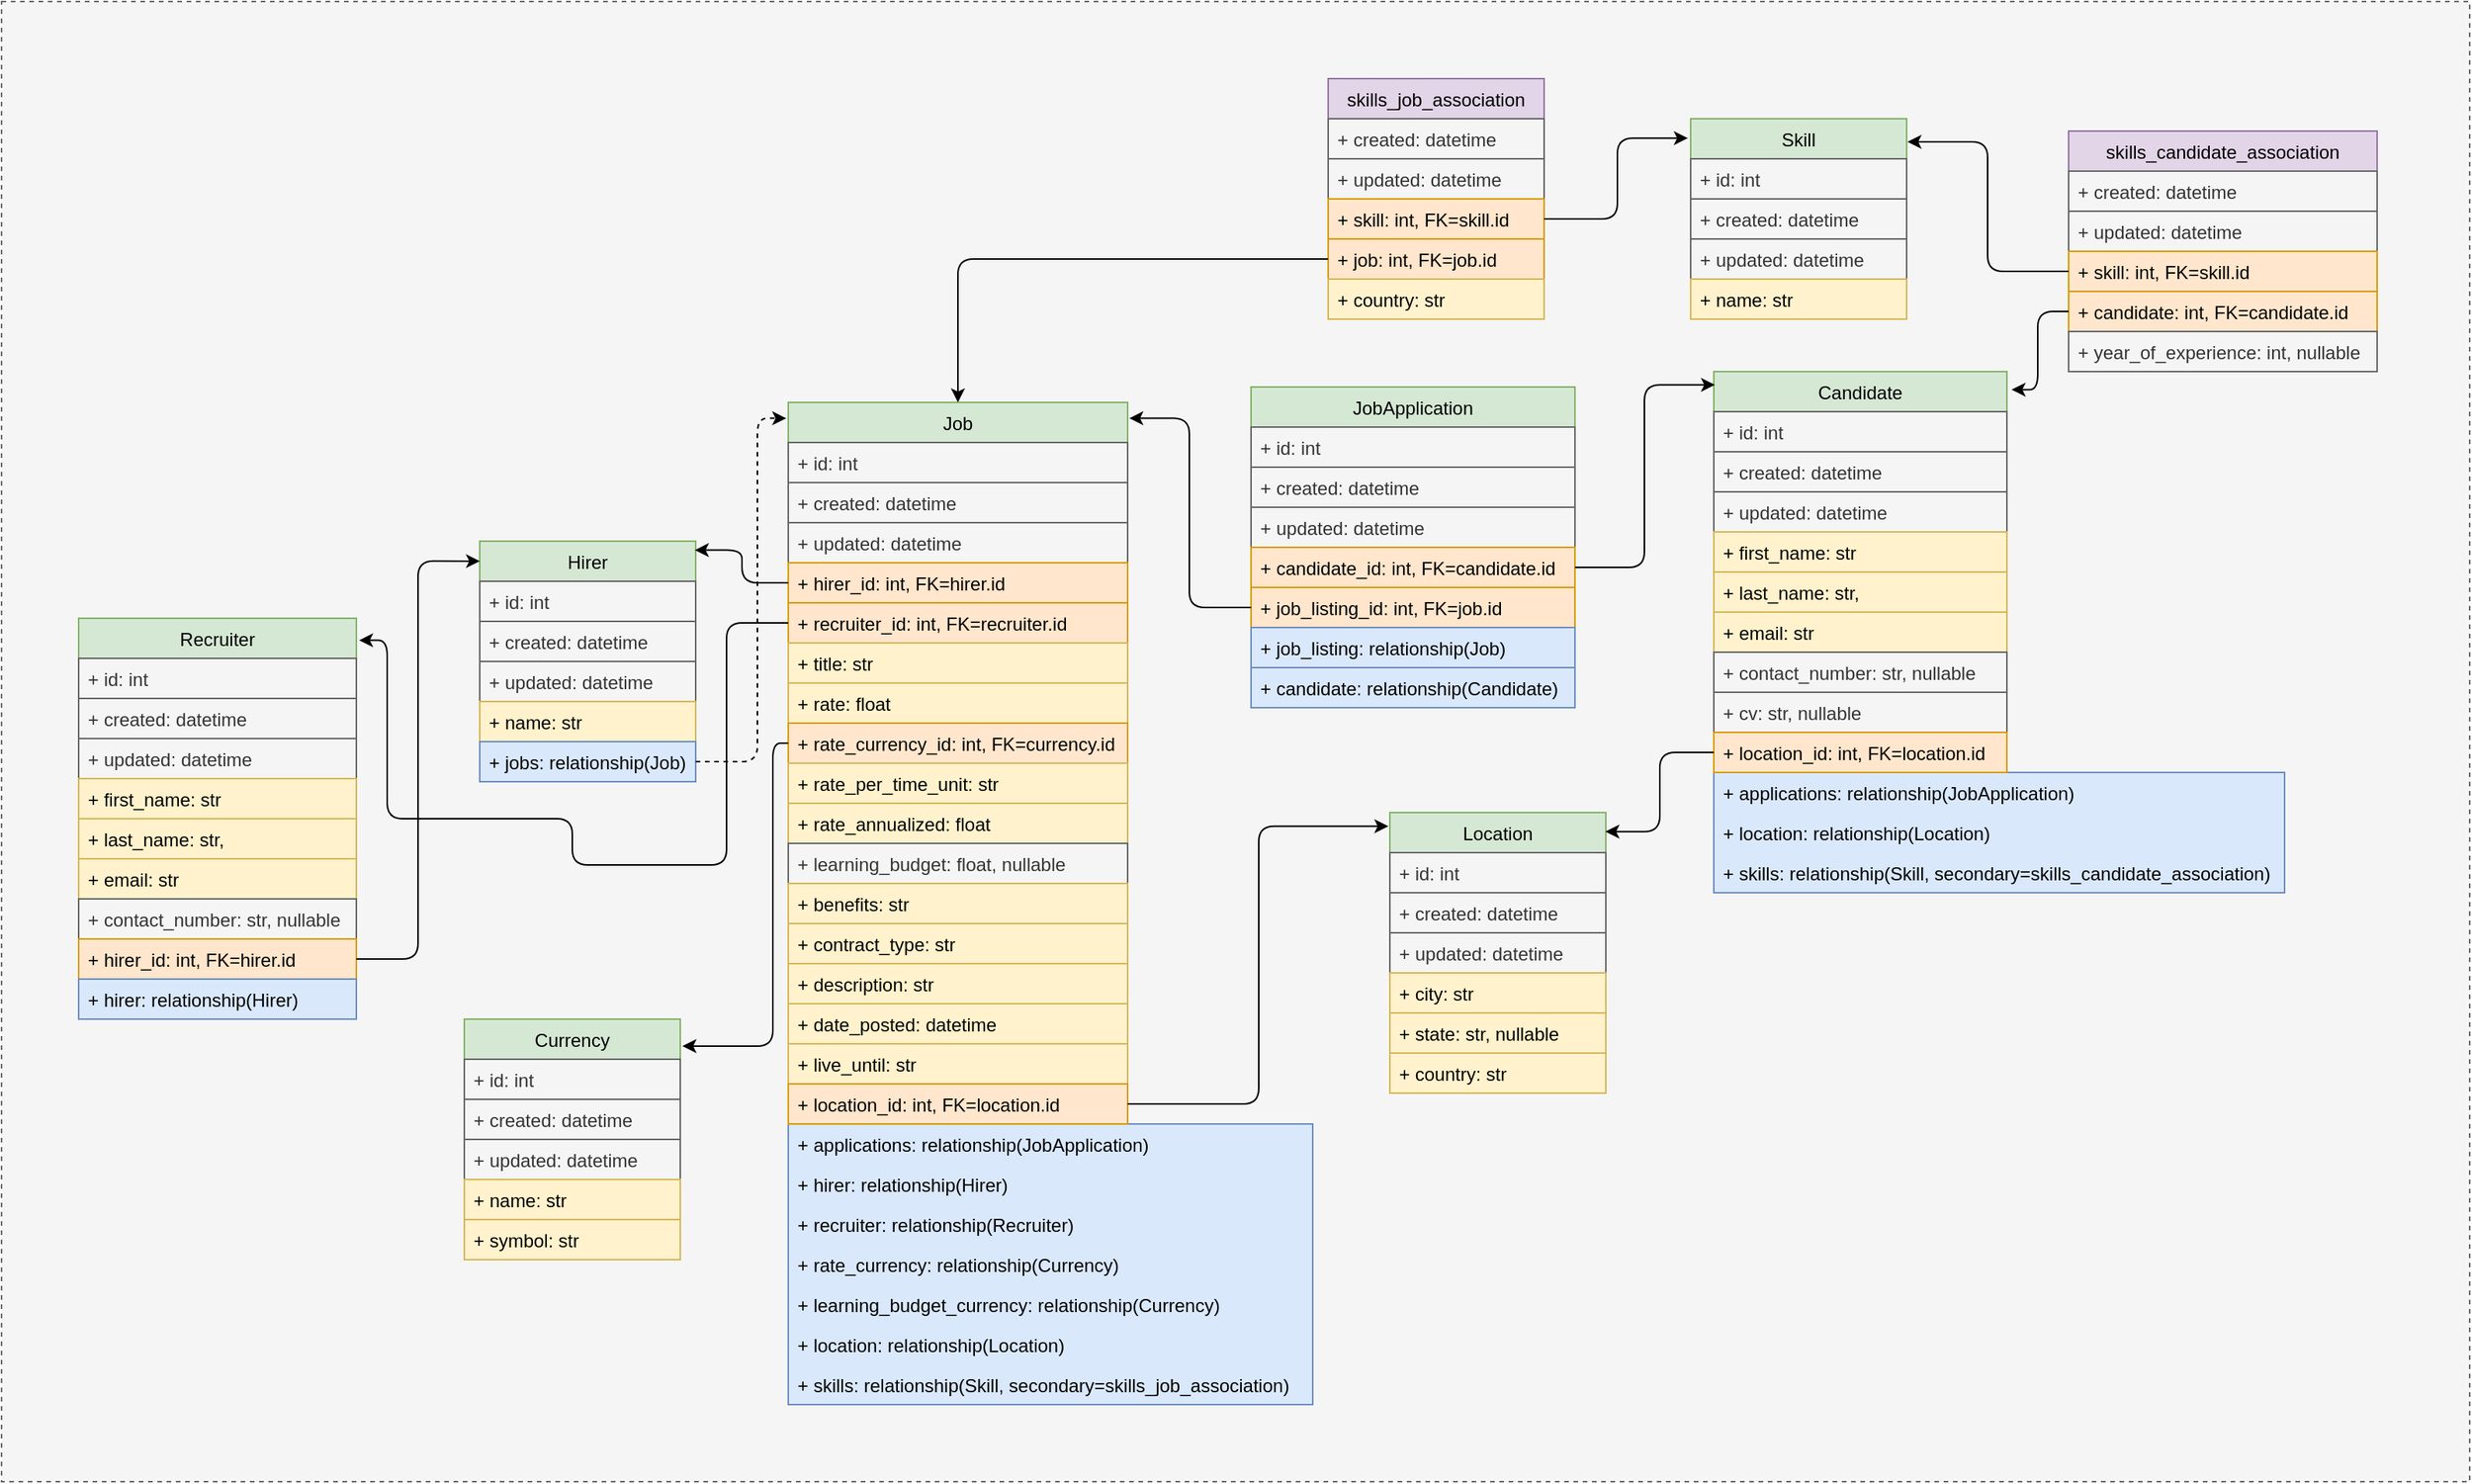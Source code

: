 <mxfile version="20.2.3" type="github">
  <diagram id="w65AgEcsbwL5PO4EomMU" name="Page-1">
    <mxGraphModel dx="1901" dy="1059" grid="1" gridSize="10" guides="1" tooltips="1" connect="1" arrows="1" fold="1" page="1" pageScale="1" pageWidth="850" pageHeight="1100" math="0" shadow="0">
      <root>
        <mxCell id="0" />
        <mxCell id="1" parent="0" />
        <mxCell id="RWHLB6M2Nt2bu9l5WMri-109" value="" style="rounded=0;whiteSpace=wrap;html=1;dashed=1;fillColor=#f5f5f5;fontColor=#333333;strokeColor=#666666;" vertex="1" parent="1">
          <mxGeometry x="50" y="50" width="1600" height="960" as="geometry" />
        </mxCell>
        <mxCell id="RWHLB6M2Nt2bu9l5WMri-68" value="" style="rounded=0;whiteSpace=wrap;html=1;fillColor=#dae8fc;strokeColor=#6c8ebf;" vertex="1" parent="1">
          <mxGeometry x="1160" y="550" width="370" height="78" as="geometry" />
        </mxCell>
        <mxCell id="RWHLB6M2Nt2bu9l5WMri-51" value="" style="rounded=0;whiteSpace=wrap;html=1;fillColor=#dae8fc;strokeColor=#6c8ebf;" vertex="1" parent="1">
          <mxGeometry x="560" y="778" width="340" height="182" as="geometry" />
        </mxCell>
        <mxCell id="jkaa5wtrJsPc-l5MgYiC-1" value="Location" style="swimlane;fontStyle=0;childLayout=stackLayout;horizontal=1;startSize=26;fillColor=#d5e8d4;horizontalStack=0;resizeParent=1;resizeParentMax=0;resizeLast=0;collapsible=1;marginBottom=0;strokeColor=#82b366;" parent="1" vertex="1">
          <mxGeometry x="950" y="576" width="140" height="182" as="geometry" />
        </mxCell>
        <mxCell id="jkaa5wtrJsPc-l5MgYiC-2" value="+ id: int" style="text;strokeColor=#666666;fillColor=#f5f5f5;align=left;verticalAlign=top;spacingLeft=4;spacingRight=4;overflow=hidden;rotatable=0;points=[[0,0.5],[1,0.5]];portConstraint=eastwest;fontColor=#333333;" parent="jkaa5wtrJsPc-l5MgYiC-1" vertex="1">
          <mxGeometry y="26" width="140" height="26" as="geometry" />
        </mxCell>
        <mxCell id="jkaa5wtrJsPc-l5MgYiC-3" value="+ created: datetime" style="text;strokeColor=#666666;fillColor=#f5f5f5;align=left;verticalAlign=top;spacingLeft=4;spacingRight=4;overflow=hidden;rotatable=0;points=[[0,0.5],[1,0.5]];portConstraint=eastwest;fontColor=#333333;" parent="jkaa5wtrJsPc-l5MgYiC-1" vertex="1">
          <mxGeometry y="52" width="140" height="26" as="geometry" />
        </mxCell>
        <mxCell id="jkaa5wtrJsPc-l5MgYiC-5" value="+ updated: datetime" style="text;strokeColor=#666666;fillColor=#f5f5f5;align=left;verticalAlign=top;spacingLeft=4;spacingRight=4;overflow=hidden;rotatable=0;points=[[0,0.5],[1,0.5]];portConstraint=eastwest;fontColor=#333333;" parent="jkaa5wtrJsPc-l5MgYiC-1" vertex="1">
          <mxGeometry y="78" width="140" height="26" as="geometry" />
        </mxCell>
        <mxCell id="jkaa5wtrJsPc-l5MgYiC-7" value="+ city: str" style="text;strokeColor=#d6b656;fillColor=#fff2cc;align=left;verticalAlign=top;spacingLeft=4;spacingRight=4;overflow=hidden;rotatable=0;points=[[0,0.5],[1,0.5]];portConstraint=eastwest;" parent="jkaa5wtrJsPc-l5MgYiC-1" vertex="1">
          <mxGeometry y="104" width="140" height="26" as="geometry" />
        </mxCell>
        <mxCell id="jkaa5wtrJsPc-l5MgYiC-6" value="+ state: str, nullable" style="text;strokeColor=#d6b656;fillColor=#fff2cc;align=left;verticalAlign=top;spacingLeft=4;spacingRight=4;overflow=hidden;rotatable=0;points=[[0,0.5],[1,0.5]];portConstraint=eastwest;" parent="jkaa5wtrJsPc-l5MgYiC-1" vertex="1">
          <mxGeometry y="130" width="140" height="26" as="geometry" />
        </mxCell>
        <mxCell id="jkaa5wtrJsPc-l5MgYiC-4" value="+ country: str" style="text;strokeColor=#d6b656;fillColor=#fff2cc;align=left;verticalAlign=top;spacingLeft=4;spacingRight=4;overflow=hidden;rotatable=0;points=[[0,0.5],[1,0.5]];portConstraint=eastwest;" parent="jkaa5wtrJsPc-l5MgYiC-1" vertex="1">
          <mxGeometry y="156" width="140" height="26" as="geometry" />
        </mxCell>
        <mxCell id="jkaa5wtrJsPc-l5MgYiC-8" value="Recruiter" style="swimlane;fontStyle=0;childLayout=stackLayout;horizontal=1;startSize=26;fillColor=#d5e8d4;horizontalStack=0;resizeParent=1;resizeParentMax=0;resizeLast=0;collapsible=1;marginBottom=0;strokeColor=#82b366;" parent="1" vertex="1">
          <mxGeometry x="100" y="450" width="180" height="260" as="geometry" />
        </mxCell>
        <mxCell id="jkaa5wtrJsPc-l5MgYiC-9" value="+ id: int" style="text;strokeColor=#666666;fillColor=#f5f5f5;align=left;verticalAlign=top;spacingLeft=4;spacingRight=4;overflow=hidden;rotatable=0;points=[[0,0.5],[1,0.5]];portConstraint=eastwest;fontColor=#333333;" parent="jkaa5wtrJsPc-l5MgYiC-8" vertex="1">
          <mxGeometry y="26" width="180" height="26" as="geometry" />
        </mxCell>
        <mxCell id="jkaa5wtrJsPc-l5MgYiC-10" value="+ created: datetime" style="text;strokeColor=#666666;fillColor=#f5f5f5;align=left;verticalAlign=top;spacingLeft=4;spacingRight=4;overflow=hidden;rotatable=0;points=[[0,0.5],[1,0.5]];portConstraint=eastwest;fontColor=#333333;" parent="jkaa5wtrJsPc-l5MgYiC-8" vertex="1">
          <mxGeometry y="52" width="180" height="26" as="geometry" />
        </mxCell>
        <mxCell id="jkaa5wtrJsPc-l5MgYiC-11" value="+ updated: datetime" style="text;strokeColor=#666666;fillColor=#f5f5f5;align=left;verticalAlign=top;spacingLeft=4;spacingRight=4;overflow=hidden;rotatable=0;points=[[0,0.5],[1,0.5]];portConstraint=eastwest;fontColor=#333333;" parent="jkaa5wtrJsPc-l5MgYiC-8" vertex="1">
          <mxGeometry y="78" width="180" height="26" as="geometry" />
        </mxCell>
        <mxCell id="jkaa5wtrJsPc-l5MgYiC-12" value="+ first_name: str" style="text;strokeColor=#d6b656;fillColor=#fff2cc;align=left;verticalAlign=top;spacingLeft=4;spacingRight=4;overflow=hidden;rotatable=0;points=[[0,0.5],[1,0.5]];portConstraint=eastwest;" parent="jkaa5wtrJsPc-l5MgYiC-8" vertex="1">
          <mxGeometry y="104" width="180" height="26" as="geometry" />
        </mxCell>
        <mxCell id="jkaa5wtrJsPc-l5MgYiC-13" value="+ last_name: str," style="text;strokeColor=#d6b656;fillColor=#fff2cc;align=left;verticalAlign=top;spacingLeft=4;spacingRight=4;overflow=hidden;rotatable=0;points=[[0,0.5],[1,0.5]];portConstraint=eastwest;" parent="jkaa5wtrJsPc-l5MgYiC-8" vertex="1">
          <mxGeometry y="130" width="180" height="26" as="geometry" />
        </mxCell>
        <mxCell id="jkaa5wtrJsPc-l5MgYiC-14" value="+ email: str" style="text;strokeColor=#d6b656;fillColor=#fff2cc;align=left;verticalAlign=top;spacingLeft=4;spacingRight=4;overflow=hidden;rotatable=0;points=[[0,0.5],[1,0.5]];portConstraint=eastwest;" parent="jkaa5wtrJsPc-l5MgYiC-8" vertex="1">
          <mxGeometry y="156" width="180" height="26" as="geometry" />
        </mxCell>
        <mxCell id="jkaa5wtrJsPc-l5MgYiC-17" value="+ contact_number: str, nullable" style="text;strokeColor=#666666;fillColor=#f5f5f5;align=left;verticalAlign=top;spacingLeft=4;spacingRight=4;overflow=hidden;rotatable=0;points=[[0,0.5],[1,0.5]];portConstraint=eastwest;fontColor=#333333;" parent="jkaa5wtrJsPc-l5MgYiC-8" vertex="1">
          <mxGeometry y="182" width="180" height="26" as="geometry" />
        </mxCell>
        <mxCell id="jkaa5wtrJsPc-l5MgYiC-16" value="+ hirer_id: int, FK=hirer.id" style="text;strokeColor=#d79b00;fillColor=#ffe6cc;align=left;verticalAlign=top;spacingLeft=4;spacingRight=4;overflow=hidden;rotatable=0;points=[[0,0.5],[1,0.5]];portConstraint=eastwest;" parent="jkaa5wtrJsPc-l5MgYiC-8" vertex="1">
          <mxGeometry y="208" width="180" height="26" as="geometry" />
        </mxCell>
        <mxCell id="jkaa5wtrJsPc-l5MgYiC-18" value="+ hirer: relationship(Hirer)" style="text;strokeColor=#6c8ebf;fillColor=#dae8fc;align=left;verticalAlign=top;spacingLeft=4;spacingRight=4;overflow=hidden;rotatable=0;points=[[0,0.5],[1,0.5]];portConstraint=eastwest;" parent="jkaa5wtrJsPc-l5MgYiC-8" vertex="1">
          <mxGeometry y="234" width="180" height="26" as="geometry" />
        </mxCell>
        <mxCell id="jkaa5wtrJsPc-l5MgYiC-19" value="Job" style="swimlane;fontStyle=0;childLayout=stackLayout;horizontal=1;startSize=26;fillColor=#d5e8d4;horizontalStack=0;resizeParent=1;resizeParentMax=0;resizeLast=0;collapsible=1;marginBottom=0;strokeColor=#82b366;" parent="1" vertex="1">
          <mxGeometry x="560" y="310" width="220" height="468" as="geometry">
            <mxRectangle x="720" width="60" height="30" as="alternateBounds" />
          </mxGeometry>
        </mxCell>
        <mxCell id="jkaa5wtrJsPc-l5MgYiC-20" value="+ id: int" style="text;strokeColor=#666666;fillColor=#f5f5f5;align=left;verticalAlign=top;spacingLeft=4;spacingRight=4;overflow=hidden;rotatable=0;points=[[0,0.5],[1,0.5]];portConstraint=eastwest;fontColor=#333333;" parent="jkaa5wtrJsPc-l5MgYiC-19" vertex="1">
          <mxGeometry y="26" width="220" height="26" as="geometry" />
        </mxCell>
        <mxCell id="jkaa5wtrJsPc-l5MgYiC-21" value="+ created: datetime" style="text;strokeColor=#666666;fillColor=#f5f5f5;align=left;verticalAlign=top;spacingLeft=4;spacingRight=4;overflow=hidden;rotatable=0;points=[[0,0.5],[1,0.5]];portConstraint=eastwest;fontColor=#333333;" parent="jkaa5wtrJsPc-l5MgYiC-19" vertex="1">
          <mxGeometry y="52" width="220" height="26" as="geometry" />
        </mxCell>
        <mxCell id="jkaa5wtrJsPc-l5MgYiC-22" value="+ updated: datetime" style="text;strokeColor=#666666;fillColor=#f5f5f5;align=left;verticalAlign=top;spacingLeft=4;spacingRight=4;overflow=hidden;rotatable=0;points=[[0,0.5],[1,0.5]];portConstraint=eastwest;fontColor=#333333;" parent="jkaa5wtrJsPc-l5MgYiC-19" vertex="1">
          <mxGeometry y="78" width="220" height="26" as="geometry" />
        </mxCell>
        <mxCell id="jkaa5wtrJsPc-l5MgYiC-23" value="+ hirer_id: int, FK=hirer.id" style="text;strokeColor=#d79b00;fillColor=#ffe6cc;align=left;verticalAlign=top;spacingLeft=4;spacingRight=4;overflow=hidden;rotatable=0;points=[[0,0.5],[1,0.5]];portConstraint=eastwest;" parent="jkaa5wtrJsPc-l5MgYiC-19" vertex="1">
          <mxGeometry y="104" width="220" height="26" as="geometry" />
        </mxCell>
        <mxCell id="jkaa5wtrJsPc-l5MgYiC-24" value="+ recruiter_id: int, FK=recruiter.id" style="text;strokeColor=#d79b00;fillColor=#ffe6cc;align=left;verticalAlign=top;spacingLeft=4;spacingRight=4;overflow=hidden;rotatable=0;points=[[0,0.5],[1,0.5]];portConstraint=eastwest;" parent="jkaa5wtrJsPc-l5MgYiC-19" vertex="1">
          <mxGeometry y="130" width="220" height="26" as="geometry" />
        </mxCell>
        <mxCell id="jkaa5wtrJsPc-l5MgYiC-25" value="+ title: str" style="text;strokeColor=#d6b656;fillColor=#fff2cc;align=left;verticalAlign=top;spacingLeft=4;spacingRight=4;overflow=hidden;rotatable=0;points=[[0,0.5],[1,0.5]];portConstraint=eastwest;" parent="jkaa5wtrJsPc-l5MgYiC-19" vertex="1">
          <mxGeometry y="156" width="220" height="26" as="geometry" />
        </mxCell>
        <mxCell id="jkaa5wtrJsPc-l5MgYiC-26" value="+ rate: float" style="text;strokeColor=#d6b656;fillColor=#fff2cc;align=left;verticalAlign=top;spacingLeft=4;spacingRight=4;overflow=hidden;rotatable=0;points=[[0,0.5],[1,0.5]];portConstraint=eastwest;" parent="jkaa5wtrJsPc-l5MgYiC-19" vertex="1">
          <mxGeometry y="182" width="220" height="26" as="geometry" />
        </mxCell>
        <mxCell id="jkaa5wtrJsPc-l5MgYiC-27" value="+ rate_currency_id: int, FK=currency.id" style="text;strokeColor=#d79b00;fillColor=#ffe6cc;align=left;verticalAlign=top;spacingLeft=4;spacingRight=4;overflow=hidden;rotatable=0;points=[[0,0.5],[1,0.5]];portConstraint=eastwest;" parent="jkaa5wtrJsPc-l5MgYiC-19" vertex="1">
          <mxGeometry y="208" width="220" height="26" as="geometry" />
        </mxCell>
        <mxCell id="jkaa5wtrJsPc-l5MgYiC-28" value="+ rate_per_time_unit: str" style="text;strokeColor=#d6b656;fillColor=#fff2cc;align=left;verticalAlign=top;spacingLeft=4;spacingRight=4;overflow=hidden;rotatable=0;points=[[0,0.5],[1,0.5]];portConstraint=eastwest;" parent="jkaa5wtrJsPc-l5MgYiC-19" vertex="1">
          <mxGeometry y="234" width="220" height="26" as="geometry" />
        </mxCell>
        <mxCell id="RWHLB6M2Nt2bu9l5WMri-14" value="+ rate_annualized: float" style="text;strokeColor=#d6b656;fillColor=#fff2cc;align=left;verticalAlign=top;spacingLeft=4;spacingRight=4;overflow=hidden;rotatable=0;points=[[0,0.5],[1,0.5]];portConstraint=eastwest;" vertex="1" parent="jkaa5wtrJsPc-l5MgYiC-19">
          <mxGeometry y="260" width="220" height="26" as="geometry" />
        </mxCell>
        <mxCell id="RWHLB6M2Nt2bu9l5WMri-16" value="+ learning_budget: float, nullable" style="text;strokeColor=#666666;fillColor=#f5f5f5;align=left;verticalAlign=top;spacingLeft=4;spacingRight=4;overflow=hidden;rotatable=0;points=[[0,0.5],[1,0.5]];portConstraint=eastwest;fontColor=#333333;" vertex="1" parent="jkaa5wtrJsPc-l5MgYiC-19">
          <mxGeometry y="286" width="220" height="26" as="geometry" />
        </mxCell>
        <mxCell id="RWHLB6M2Nt2bu9l5WMri-17" value="+ benefits: str" style="text;strokeColor=#d6b656;fillColor=#fff2cc;align=left;verticalAlign=top;spacingLeft=4;spacingRight=4;overflow=hidden;rotatable=0;points=[[0,0.5],[1,0.5]];portConstraint=eastwest;" vertex="1" parent="jkaa5wtrJsPc-l5MgYiC-19">
          <mxGeometry y="312" width="220" height="26" as="geometry" />
        </mxCell>
        <mxCell id="RWHLB6M2Nt2bu9l5WMri-15" value="+ contract_type: str" style="text;strokeColor=#d6b656;fillColor=#fff2cc;align=left;verticalAlign=top;spacingLeft=4;spacingRight=4;overflow=hidden;rotatable=0;points=[[0,0.5],[1,0.5]];portConstraint=eastwest;" vertex="1" parent="jkaa5wtrJsPc-l5MgYiC-19">
          <mxGeometry y="338" width="220" height="26" as="geometry" />
        </mxCell>
        <mxCell id="RWHLB6M2Nt2bu9l5WMri-18" value="+ description: str" style="text;strokeColor=#d6b656;fillColor=#fff2cc;align=left;verticalAlign=top;spacingLeft=4;spacingRight=4;overflow=hidden;rotatable=0;points=[[0,0.5],[1,0.5]];portConstraint=eastwest;" vertex="1" parent="jkaa5wtrJsPc-l5MgYiC-19">
          <mxGeometry y="364" width="220" height="26" as="geometry" />
        </mxCell>
        <mxCell id="RWHLB6M2Nt2bu9l5WMri-19" value="+ date_posted: datetime" style="text;strokeColor=#d6b656;fillColor=#fff2cc;align=left;verticalAlign=top;spacingLeft=4;spacingRight=4;overflow=hidden;rotatable=0;points=[[0,0.5],[1,0.5]];portConstraint=eastwest;" vertex="1" parent="jkaa5wtrJsPc-l5MgYiC-19">
          <mxGeometry y="390" width="220" height="26" as="geometry" />
        </mxCell>
        <mxCell id="RWHLB6M2Nt2bu9l5WMri-20" value="+ live_until: str" style="text;strokeColor=#d6b656;fillColor=#fff2cc;align=left;verticalAlign=top;spacingLeft=4;spacingRight=4;overflow=hidden;rotatable=0;points=[[0,0.5],[1,0.5]];portConstraint=eastwest;" vertex="1" parent="jkaa5wtrJsPc-l5MgYiC-19">
          <mxGeometry y="416" width="220" height="26" as="geometry" />
        </mxCell>
        <mxCell id="RWHLB6M2Nt2bu9l5WMri-21" value="+ location_id: int, FK=location.id" style="text;strokeColor=#d79b00;fillColor=#ffe6cc;align=left;verticalAlign=top;spacingLeft=4;spacingRight=4;overflow=hidden;rotatable=0;points=[[0,0.5],[1,0.5]];portConstraint=eastwest;" vertex="1" parent="jkaa5wtrJsPc-l5MgYiC-19">
          <mxGeometry y="442" width="220" height="26" as="geometry" />
        </mxCell>
        <mxCell id="jkaa5wtrJsPc-l5MgYiC-29" value="Hirer" style="swimlane;fontStyle=0;childLayout=stackLayout;horizontal=1;startSize=26;fillColor=#d5e8d4;horizontalStack=0;resizeParent=1;resizeParentMax=0;resizeLast=0;collapsible=1;marginBottom=0;strokeColor=#82b366;" parent="1" vertex="1">
          <mxGeometry x="360" y="400" width="140" height="156" as="geometry" />
        </mxCell>
        <mxCell id="jkaa5wtrJsPc-l5MgYiC-30" value="+ id: int" style="text;strokeColor=#666666;fillColor=#f5f5f5;align=left;verticalAlign=top;spacingLeft=4;spacingRight=4;overflow=hidden;rotatable=0;points=[[0,0.5],[1,0.5]];portConstraint=eastwest;fontColor=#333333;" parent="jkaa5wtrJsPc-l5MgYiC-29" vertex="1">
          <mxGeometry y="26" width="140" height="26" as="geometry" />
        </mxCell>
        <mxCell id="jkaa5wtrJsPc-l5MgYiC-31" value="+ created: datetime" style="text;strokeColor=#666666;fillColor=#f5f5f5;align=left;verticalAlign=top;spacingLeft=4;spacingRight=4;overflow=hidden;rotatable=0;points=[[0,0.5],[1,0.5]];portConstraint=eastwest;fontColor=#333333;" parent="jkaa5wtrJsPc-l5MgYiC-29" vertex="1">
          <mxGeometry y="52" width="140" height="26" as="geometry" />
        </mxCell>
        <mxCell id="jkaa5wtrJsPc-l5MgYiC-32" value="+ updated: datetime" style="text;strokeColor=#666666;fillColor=#f5f5f5;align=left;verticalAlign=top;spacingLeft=4;spacingRight=4;overflow=hidden;rotatable=0;points=[[0,0.5],[1,0.5]];portConstraint=eastwest;fontColor=#333333;" parent="jkaa5wtrJsPc-l5MgYiC-29" vertex="1">
          <mxGeometry y="78" width="140" height="26" as="geometry" />
        </mxCell>
        <mxCell id="jkaa5wtrJsPc-l5MgYiC-33" value="+ name: str" style="text;strokeColor=#d6b656;fillColor=#fff2cc;align=left;verticalAlign=top;spacingLeft=4;spacingRight=4;overflow=hidden;rotatable=0;points=[[0,0.5],[1,0.5]];portConstraint=eastwest;" parent="jkaa5wtrJsPc-l5MgYiC-29" vertex="1">
          <mxGeometry y="104" width="140" height="26" as="geometry" />
        </mxCell>
        <mxCell id="jkaa5wtrJsPc-l5MgYiC-34" value="+ jobs: relationship(Job)" style="text;strokeColor=#6c8ebf;fillColor=#dae8fc;align=left;verticalAlign=top;spacingLeft=4;spacingRight=4;overflow=hidden;rotatable=0;points=[[0,0.5],[1,0.5]];portConstraint=eastwest;" parent="jkaa5wtrJsPc-l5MgYiC-29" vertex="1">
          <mxGeometry y="130" width="140" height="26" as="geometry" />
        </mxCell>
        <mxCell id="RWHLB6M2Nt2bu9l5WMri-1" value="Skill" style="swimlane;fontStyle=0;childLayout=stackLayout;horizontal=1;startSize=26;fillColor=#d5e8d4;horizontalStack=0;resizeParent=1;resizeParentMax=0;resizeLast=0;collapsible=1;marginBottom=0;strokeColor=#82b366;" vertex="1" parent="1">
          <mxGeometry x="1145" y="126" width="140" height="130" as="geometry" />
        </mxCell>
        <mxCell id="RWHLB6M2Nt2bu9l5WMri-2" value="+ id: int" style="text;strokeColor=#666666;fillColor=#f5f5f5;align=left;verticalAlign=top;spacingLeft=4;spacingRight=4;overflow=hidden;rotatable=0;points=[[0,0.5],[1,0.5]];portConstraint=eastwest;fontColor=#333333;" vertex="1" parent="RWHLB6M2Nt2bu9l5WMri-1">
          <mxGeometry y="26" width="140" height="26" as="geometry" />
        </mxCell>
        <mxCell id="RWHLB6M2Nt2bu9l5WMri-3" value="+ created: datetime" style="text;strokeColor=#666666;fillColor=#f5f5f5;align=left;verticalAlign=top;spacingLeft=4;spacingRight=4;overflow=hidden;rotatable=0;points=[[0,0.5],[1,0.5]];portConstraint=eastwest;fontColor=#333333;" vertex="1" parent="RWHLB6M2Nt2bu9l5WMri-1">
          <mxGeometry y="52" width="140" height="26" as="geometry" />
        </mxCell>
        <mxCell id="RWHLB6M2Nt2bu9l5WMri-4" value="+ updated: datetime" style="text;strokeColor=#666666;fillColor=#f5f5f5;align=left;verticalAlign=top;spacingLeft=4;spacingRight=4;overflow=hidden;rotatable=0;points=[[0,0.5],[1,0.5]];portConstraint=eastwest;fontColor=#333333;" vertex="1" parent="RWHLB6M2Nt2bu9l5WMri-1">
          <mxGeometry y="78" width="140" height="26" as="geometry" />
        </mxCell>
        <mxCell id="RWHLB6M2Nt2bu9l5WMri-5" value="+ name: str" style="text;strokeColor=#d6b656;fillColor=#fff2cc;align=left;verticalAlign=top;spacingLeft=4;spacingRight=4;overflow=hidden;rotatable=0;points=[[0,0.5],[1,0.5]];portConstraint=eastwest;" vertex="1" parent="RWHLB6M2Nt2bu9l5WMri-1">
          <mxGeometry y="104" width="140" height="26" as="geometry" />
        </mxCell>
        <mxCell id="RWHLB6M2Nt2bu9l5WMri-7" value="Currency" style="swimlane;fontStyle=0;childLayout=stackLayout;horizontal=1;startSize=26;fillColor=#d5e8d4;horizontalStack=0;resizeParent=1;resizeParentMax=0;resizeLast=0;collapsible=1;marginBottom=0;strokeColor=#82b366;" vertex="1" parent="1">
          <mxGeometry x="350" y="710" width="140" height="156" as="geometry" />
        </mxCell>
        <mxCell id="RWHLB6M2Nt2bu9l5WMri-8" value="+ id: int" style="text;strokeColor=#666666;fillColor=#f5f5f5;align=left;verticalAlign=top;spacingLeft=4;spacingRight=4;overflow=hidden;rotatable=0;points=[[0,0.5],[1,0.5]];portConstraint=eastwest;fontColor=#333333;" vertex="1" parent="RWHLB6M2Nt2bu9l5WMri-7">
          <mxGeometry y="26" width="140" height="26" as="geometry" />
        </mxCell>
        <mxCell id="RWHLB6M2Nt2bu9l5WMri-9" value="+ created: datetime" style="text;strokeColor=#666666;fillColor=#f5f5f5;align=left;verticalAlign=top;spacingLeft=4;spacingRight=4;overflow=hidden;rotatable=0;points=[[0,0.5],[1,0.5]];portConstraint=eastwest;fontColor=#333333;" vertex="1" parent="RWHLB6M2Nt2bu9l5WMri-7">
          <mxGeometry y="52" width="140" height="26" as="geometry" />
        </mxCell>
        <mxCell id="RWHLB6M2Nt2bu9l5WMri-10" value="+ updated: datetime" style="text;strokeColor=#666666;fillColor=#f5f5f5;align=left;verticalAlign=top;spacingLeft=4;spacingRight=4;overflow=hidden;rotatable=0;points=[[0,0.5],[1,0.5]];portConstraint=eastwest;fontColor=#333333;" vertex="1" parent="RWHLB6M2Nt2bu9l5WMri-7">
          <mxGeometry y="78" width="140" height="26" as="geometry" />
        </mxCell>
        <mxCell id="RWHLB6M2Nt2bu9l5WMri-11" value="+ name: str" style="text;strokeColor=#d6b656;fillColor=#fff2cc;align=left;verticalAlign=top;spacingLeft=4;spacingRight=4;overflow=hidden;rotatable=0;points=[[0,0.5],[1,0.5]];portConstraint=eastwest;" vertex="1" parent="RWHLB6M2Nt2bu9l5WMri-7">
          <mxGeometry y="104" width="140" height="26" as="geometry" />
        </mxCell>
        <mxCell id="RWHLB6M2Nt2bu9l5WMri-12" value="+ symbol: str" style="text;strokeColor=#d6b656;fillColor=#fff2cc;align=left;verticalAlign=top;spacingLeft=4;spacingRight=4;overflow=hidden;rotatable=0;points=[[0,0.5],[1,0.5]];portConstraint=eastwest;" vertex="1" parent="RWHLB6M2Nt2bu9l5WMri-7">
          <mxGeometry y="130" width="140" height="26" as="geometry" />
        </mxCell>
        <mxCell id="RWHLB6M2Nt2bu9l5WMri-44" value="+ applications: relationship(JobApplication)" style="text;strokeColor=none;fillColor=none;align=left;verticalAlign=top;spacingLeft=4;spacingRight=4;overflow=hidden;rotatable=0;points=[[0,0.5],[1,0.5]];portConstraint=eastwest;" vertex="1" parent="1">
          <mxGeometry x="560" y="778" width="330" height="26" as="geometry" />
        </mxCell>
        <mxCell id="RWHLB6M2Nt2bu9l5WMri-45" value="+ hirer: relationship(Hirer)" style="text;strokeColor=none;fillColor=none;align=left;verticalAlign=top;spacingLeft=4;spacingRight=4;overflow=hidden;rotatable=0;points=[[0,0.5],[1,0.5]];portConstraint=eastwest;" vertex="1" parent="1">
          <mxGeometry x="560" y="804" width="330" height="26" as="geometry" />
        </mxCell>
        <mxCell id="RWHLB6M2Nt2bu9l5WMri-46" value="+ recruiter: relationship(Recruiter)" style="text;strokeColor=none;fillColor=none;align=left;verticalAlign=top;spacingLeft=4;spacingRight=4;overflow=hidden;rotatable=0;points=[[0,0.5],[1,0.5]];portConstraint=eastwest;" vertex="1" parent="1">
          <mxGeometry x="560" y="830" width="330" height="26" as="geometry" />
        </mxCell>
        <mxCell id="RWHLB6M2Nt2bu9l5WMri-47" value="+ rate_currency: relationship(Currency)" style="text;strokeColor=none;fillColor=none;align=left;verticalAlign=top;spacingLeft=4;spacingRight=4;overflow=hidden;rotatable=0;points=[[0,0.5],[1,0.5]];portConstraint=eastwest;" vertex="1" parent="1">
          <mxGeometry x="560" y="856" width="330" height="26" as="geometry" />
        </mxCell>
        <mxCell id="RWHLB6M2Nt2bu9l5WMri-48" value="+ learning_budget_currency: relationship(Currency)" style="text;strokeColor=none;fillColor=none;align=left;verticalAlign=top;spacingLeft=4;spacingRight=4;overflow=hidden;rotatable=0;points=[[0,0.5],[1,0.5]];portConstraint=eastwest;" vertex="1" parent="1">
          <mxGeometry x="560" y="882" width="330" height="26" as="geometry" />
        </mxCell>
        <mxCell id="RWHLB6M2Nt2bu9l5WMri-49" value="+ location: relationship(Location)" style="text;strokeColor=none;fillColor=none;align=left;verticalAlign=top;spacingLeft=4;spacingRight=4;overflow=hidden;rotatable=0;points=[[0,0.5],[1,0.5]];portConstraint=eastwest;" vertex="1" parent="1">
          <mxGeometry x="560" y="908" width="330" height="26" as="geometry" />
        </mxCell>
        <mxCell id="RWHLB6M2Nt2bu9l5WMri-50" value="+ skills: relationship(Skill, secondary=skills_job_association)" style="text;strokeColor=none;fillColor=none;align=left;verticalAlign=top;spacingLeft=4;spacingRight=4;overflow=hidden;rotatable=0;points=[[0,0.5],[1,0.5]];portConstraint=eastwest;" vertex="1" parent="1">
          <mxGeometry x="560" y="934" width="330" height="26" as="geometry" />
        </mxCell>
        <mxCell id="RWHLB6M2Nt2bu9l5WMri-52" value="Candidate" style="swimlane;fontStyle=0;childLayout=stackLayout;horizontal=1;startSize=26;fillColor=#d5e8d4;horizontalStack=0;resizeParent=1;resizeParentMax=0;resizeLast=0;collapsible=1;marginBottom=0;strokeColor=#82b366;" vertex="1" parent="1">
          <mxGeometry x="1160" y="290" width="190" height="260" as="geometry" />
        </mxCell>
        <mxCell id="RWHLB6M2Nt2bu9l5WMri-53" value="+ id: int" style="text;strokeColor=#666666;fillColor=#f5f5f5;align=left;verticalAlign=top;spacingLeft=4;spacingRight=4;overflow=hidden;rotatable=0;points=[[0,0.5],[1,0.5]];portConstraint=eastwest;fontColor=#333333;" vertex="1" parent="RWHLB6M2Nt2bu9l5WMri-52">
          <mxGeometry y="26" width="190" height="26" as="geometry" />
        </mxCell>
        <mxCell id="RWHLB6M2Nt2bu9l5WMri-54" value="+ created: datetime" style="text;strokeColor=#666666;fillColor=#f5f5f5;align=left;verticalAlign=top;spacingLeft=4;spacingRight=4;overflow=hidden;rotatable=0;points=[[0,0.5],[1,0.5]];portConstraint=eastwest;fontColor=#333333;" vertex="1" parent="RWHLB6M2Nt2bu9l5WMri-52">
          <mxGeometry y="52" width="190" height="26" as="geometry" />
        </mxCell>
        <mxCell id="RWHLB6M2Nt2bu9l5WMri-55" value="+ updated: datetime" style="text;strokeColor=#666666;fillColor=#f5f5f5;align=left;verticalAlign=top;spacingLeft=4;spacingRight=4;overflow=hidden;rotatable=0;points=[[0,0.5],[1,0.5]];portConstraint=eastwest;fontColor=#333333;" vertex="1" parent="RWHLB6M2Nt2bu9l5WMri-52">
          <mxGeometry y="78" width="190" height="26" as="geometry" />
        </mxCell>
        <mxCell id="RWHLB6M2Nt2bu9l5WMri-56" value="+ first_name: str" style="text;strokeColor=#d6b656;fillColor=#fff2cc;align=left;verticalAlign=top;spacingLeft=4;spacingRight=4;overflow=hidden;rotatable=0;points=[[0,0.5],[1,0.5]];portConstraint=eastwest;" vertex="1" parent="RWHLB6M2Nt2bu9l5WMri-52">
          <mxGeometry y="104" width="190" height="26" as="geometry" />
        </mxCell>
        <mxCell id="RWHLB6M2Nt2bu9l5WMri-57" value="+ last_name: str," style="text;strokeColor=#d6b656;fillColor=#fff2cc;align=left;verticalAlign=top;spacingLeft=4;spacingRight=4;overflow=hidden;rotatable=0;points=[[0,0.5],[1,0.5]];portConstraint=eastwest;" vertex="1" parent="RWHLB6M2Nt2bu9l5WMri-52">
          <mxGeometry y="130" width="190" height="26" as="geometry" />
        </mxCell>
        <mxCell id="RWHLB6M2Nt2bu9l5WMri-58" value="+ email: str" style="text;strokeColor=#d6b656;fillColor=#fff2cc;align=left;verticalAlign=top;spacingLeft=4;spacingRight=4;overflow=hidden;rotatable=0;points=[[0,0.5],[1,0.5]];portConstraint=eastwest;" vertex="1" parent="RWHLB6M2Nt2bu9l5WMri-52">
          <mxGeometry y="156" width="190" height="26" as="geometry" />
        </mxCell>
        <mxCell id="RWHLB6M2Nt2bu9l5WMri-59" value="+ contact_number: str, nullable" style="text;strokeColor=#666666;fillColor=#f5f5f5;align=left;verticalAlign=top;spacingLeft=4;spacingRight=4;overflow=hidden;rotatable=0;points=[[0,0.5],[1,0.5]];portConstraint=eastwest;fontColor=#333333;" vertex="1" parent="RWHLB6M2Nt2bu9l5WMri-52">
          <mxGeometry y="182" width="190" height="26" as="geometry" />
        </mxCell>
        <mxCell id="RWHLB6M2Nt2bu9l5WMri-60" value="+ cv: str, nullable" style="text;strokeColor=#666666;fillColor=#f5f5f5;align=left;verticalAlign=top;spacingLeft=4;spacingRight=4;overflow=hidden;rotatable=0;points=[[0,0.5],[1,0.5]];portConstraint=eastwest;fontColor=#333333;" vertex="1" parent="RWHLB6M2Nt2bu9l5WMri-52">
          <mxGeometry y="208" width="190" height="26" as="geometry" />
        </mxCell>
        <mxCell id="RWHLB6M2Nt2bu9l5WMri-61" value="+ location_id: int, FK=location.id" style="text;strokeColor=#d79b00;fillColor=#ffe6cc;align=left;verticalAlign=top;spacingLeft=4;spacingRight=4;overflow=hidden;rotatable=0;points=[[0,0.5],[1,0.5]];portConstraint=eastwest;" vertex="1" parent="RWHLB6M2Nt2bu9l5WMri-52">
          <mxGeometry y="234" width="190" height="26" as="geometry" />
        </mxCell>
        <mxCell id="RWHLB6M2Nt2bu9l5WMri-65" value="+ applications: relationship(JobApplication)" style="text;strokeColor=none;fillColor=none;align=left;verticalAlign=top;spacingLeft=4;spacingRight=4;overflow=hidden;rotatable=0;points=[[0,0.5],[1,0.5]];portConstraint=eastwest;" vertex="1" parent="1">
          <mxGeometry x="1160" y="550" width="240" height="26" as="geometry" />
        </mxCell>
        <mxCell id="RWHLB6M2Nt2bu9l5WMri-66" value="+ location: relationship(Location)" style="text;strokeColor=none;fillColor=none;align=left;verticalAlign=top;spacingLeft=4;spacingRight=4;overflow=hidden;rotatable=0;points=[[0,0.5],[1,0.5]];portConstraint=eastwest;" vertex="1" parent="1">
          <mxGeometry x="1160" y="576" width="260" height="26" as="geometry" />
        </mxCell>
        <mxCell id="RWHLB6M2Nt2bu9l5WMri-67" value="+ skills: relationship(Skill, secondary=skills_candidate_association)" style="text;strokeColor=none;fillColor=none;align=left;verticalAlign=top;spacingLeft=4;spacingRight=4;overflow=hidden;rotatable=0;points=[[0,0.5],[1,0.5]];portConstraint=eastwest;" vertex="1" parent="1">
          <mxGeometry x="1160" y="602" width="370" height="26" as="geometry" />
        </mxCell>
        <mxCell id="RWHLB6M2Nt2bu9l5WMri-69" value="JobApplication" style="swimlane;fontStyle=0;childLayout=stackLayout;horizontal=1;startSize=26;fillColor=#d5e8d4;horizontalStack=0;resizeParent=1;resizeParentMax=0;resizeLast=0;collapsible=1;marginBottom=0;strokeColor=#82b366;" vertex="1" parent="1">
          <mxGeometry x="860" y="300" width="210" height="208" as="geometry" />
        </mxCell>
        <mxCell id="RWHLB6M2Nt2bu9l5WMri-70" value="+ id: int" style="text;strokeColor=#666666;fillColor=#f5f5f5;align=left;verticalAlign=top;spacingLeft=4;spacingRight=4;overflow=hidden;rotatable=0;points=[[0,0.5],[1,0.5]];portConstraint=eastwest;fontColor=#333333;" vertex="1" parent="RWHLB6M2Nt2bu9l5WMri-69">
          <mxGeometry y="26" width="210" height="26" as="geometry" />
        </mxCell>
        <mxCell id="RWHLB6M2Nt2bu9l5WMri-71" value="+ created: datetime" style="text;strokeColor=#666666;fillColor=#f5f5f5;align=left;verticalAlign=top;spacingLeft=4;spacingRight=4;overflow=hidden;rotatable=0;points=[[0,0.5],[1,0.5]];portConstraint=eastwest;fontColor=#333333;" vertex="1" parent="RWHLB6M2Nt2bu9l5WMri-69">
          <mxGeometry y="52" width="210" height="26" as="geometry" />
        </mxCell>
        <mxCell id="RWHLB6M2Nt2bu9l5WMri-72" value="+ updated: datetime" style="text;strokeColor=#666666;fillColor=#f5f5f5;align=left;verticalAlign=top;spacingLeft=4;spacingRight=4;overflow=hidden;rotatable=0;points=[[0,0.5],[1,0.5]];portConstraint=eastwest;fontColor=#333333;" vertex="1" parent="RWHLB6M2Nt2bu9l5WMri-69">
          <mxGeometry y="78" width="210" height="26" as="geometry" />
        </mxCell>
        <mxCell id="RWHLB6M2Nt2bu9l5WMri-73" value="+ candidate_id: int, FK=candidate.id" style="text;strokeColor=#d79b00;fillColor=#ffe6cc;align=left;verticalAlign=top;spacingLeft=4;spacingRight=4;overflow=hidden;rotatable=0;points=[[0,0.5],[1,0.5]];portConstraint=eastwest;" vertex="1" parent="RWHLB6M2Nt2bu9l5WMri-69">
          <mxGeometry y="104" width="210" height="26" as="geometry" />
        </mxCell>
        <mxCell id="RWHLB6M2Nt2bu9l5WMri-74" value="+ job_listing_id: int, FK=job.id" style="text;strokeColor=#d79b00;fillColor=#ffe6cc;align=left;verticalAlign=top;spacingLeft=4;spacingRight=4;overflow=hidden;rotatable=0;points=[[0,0.5],[1,0.5]];portConstraint=eastwest;" vertex="1" parent="RWHLB6M2Nt2bu9l5WMri-69">
          <mxGeometry y="130" width="210" height="26" as="geometry" />
        </mxCell>
        <mxCell id="RWHLB6M2Nt2bu9l5WMri-75" value="+ job_listing: relationship(Job)" style="text;strokeColor=#6c8ebf;fillColor=#dae8fc;align=left;verticalAlign=top;spacingLeft=4;spacingRight=4;overflow=hidden;rotatable=0;points=[[0,0.5],[1,0.5]];portConstraint=eastwest;" vertex="1" parent="RWHLB6M2Nt2bu9l5WMri-69">
          <mxGeometry y="156" width="210" height="26" as="geometry" />
        </mxCell>
        <mxCell id="RWHLB6M2Nt2bu9l5WMri-76" value="+ candidate: relationship(Candidate)" style="text;strokeColor=#6c8ebf;fillColor=#dae8fc;align=left;verticalAlign=top;spacingLeft=4;spacingRight=4;overflow=hidden;rotatable=0;points=[[0,0.5],[1,0.5]];portConstraint=eastwest;" vertex="1" parent="RWHLB6M2Nt2bu9l5WMri-69">
          <mxGeometry y="182" width="210" height="26" as="geometry" />
        </mxCell>
        <mxCell id="RWHLB6M2Nt2bu9l5WMri-77" value="skills_job_association" style="swimlane;fontStyle=0;childLayout=stackLayout;horizontal=1;startSize=26;fillColor=#e1d5e7;horizontalStack=0;resizeParent=1;resizeParentMax=0;resizeLast=0;collapsible=1;marginBottom=0;strokeColor=#9673a6;" vertex="1" parent="1">
          <mxGeometry x="910" y="100" width="140" height="156" as="geometry" />
        </mxCell>
        <mxCell id="RWHLB6M2Nt2bu9l5WMri-79" value="+ created: datetime" style="text;strokeColor=#666666;fillColor=#f5f5f5;align=left;verticalAlign=top;spacingLeft=4;spacingRight=4;overflow=hidden;rotatable=0;points=[[0,0.5],[1,0.5]];portConstraint=eastwest;fontColor=#333333;" vertex="1" parent="RWHLB6M2Nt2bu9l5WMri-77">
          <mxGeometry y="26" width="140" height="26" as="geometry" />
        </mxCell>
        <mxCell id="RWHLB6M2Nt2bu9l5WMri-80" value="+ updated: datetime" style="text;strokeColor=#666666;fillColor=#f5f5f5;align=left;verticalAlign=top;spacingLeft=4;spacingRight=4;overflow=hidden;rotatable=0;points=[[0,0.5],[1,0.5]];portConstraint=eastwest;fontColor=#333333;" vertex="1" parent="RWHLB6M2Nt2bu9l5WMri-77">
          <mxGeometry y="52" width="140" height="26" as="geometry" />
        </mxCell>
        <mxCell id="RWHLB6M2Nt2bu9l5WMri-81" value="+ skill: int, FK=skill.id" style="text;strokeColor=#d79b00;fillColor=#ffe6cc;align=left;verticalAlign=top;spacingLeft=4;spacingRight=4;overflow=hidden;rotatable=0;points=[[0,0.5],[1,0.5]];portConstraint=eastwest;" vertex="1" parent="RWHLB6M2Nt2bu9l5WMri-77">
          <mxGeometry y="78" width="140" height="26" as="geometry" />
        </mxCell>
        <mxCell id="RWHLB6M2Nt2bu9l5WMri-82" value="+ job: int, FK=job.id" style="text;strokeColor=#d79b00;fillColor=#ffe6cc;align=left;verticalAlign=top;spacingLeft=4;spacingRight=4;overflow=hidden;rotatable=0;points=[[0,0.5],[1,0.5]];portConstraint=eastwest;" vertex="1" parent="RWHLB6M2Nt2bu9l5WMri-77">
          <mxGeometry y="104" width="140" height="26" as="geometry" />
        </mxCell>
        <mxCell id="RWHLB6M2Nt2bu9l5WMri-83" value="+ country: str" style="text;strokeColor=#d6b656;fillColor=#fff2cc;align=left;verticalAlign=top;spacingLeft=4;spacingRight=4;overflow=hidden;rotatable=0;points=[[0,0.5],[1,0.5]];portConstraint=eastwest;" vertex="1" parent="RWHLB6M2Nt2bu9l5WMri-77">
          <mxGeometry y="130" width="140" height="26" as="geometry" />
        </mxCell>
        <mxCell id="RWHLB6M2Nt2bu9l5WMri-84" value="skills_candidate_association" style="swimlane;fontStyle=0;childLayout=stackLayout;horizontal=1;startSize=26;fillColor=#e1d5e7;horizontalStack=0;resizeParent=1;resizeParentMax=0;resizeLast=0;collapsible=1;marginBottom=0;strokeColor=#9673a6;" vertex="1" parent="1">
          <mxGeometry x="1390" y="134" width="200" height="156" as="geometry" />
        </mxCell>
        <mxCell id="RWHLB6M2Nt2bu9l5WMri-86" value="+ created: datetime" style="text;strokeColor=#666666;fillColor=#f5f5f5;align=left;verticalAlign=top;spacingLeft=4;spacingRight=4;overflow=hidden;rotatable=0;points=[[0,0.5],[1,0.5]];portConstraint=eastwest;fontColor=#333333;" vertex="1" parent="RWHLB6M2Nt2bu9l5WMri-84">
          <mxGeometry y="26" width="200" height="26" as="geometry" />
        </mxCell>
        <mxCell id="RWHLB6M2Nt2bu9l5WMri-87" value="+ updated: datetime" style="text;strokeColor=#666666;fillColor=#f5f5f5;align=left;verticalAlign=top;spacingLeft=4;spacingRight=4;overflow=hidden;rotatable=0;points=[[0,0.5],[1,0.5]];portConstraint=eastwest;fontColor=#333333;" vertex="1" parent="RWHLB6M2Nt2bu9l5WMri-84">
          <mxGeometry y="52" width="200" height="26" as="geometry" />
        </mxCell>
        <mxCell id="RWHLB6M2Nt2bu9l5WMri-88" value="+ skill: int, FK=skill.id" style="text;strokeColor=#d79b00;fillColor=#ffe6cc;align=left;verticalAlign=top;spacingLeft=4;spacingRight=4;overflow=hidden;rotatable=0;points=[[0,0.5],[1,0.5]];portConstraint=eastwest;" vertex="1" parent="RWHLB6M2Nt2bu9l5WMri-84">
          <mxGeometry y="78" width="200" height="26" as="geometry" />
        </mxCell>
        <mxCell id="RWHLB6M2Nt2bu9l5WMri-89" value="+ candidate: int, FK=candidate.id" style="text;strokeColor=#d79b00;fillColor=#ffe6cc;align=left;verticalAlign=top;spacingLeft=4;spacingRight=4;overflow=hidden;rotatable=0;points=[[0,0.5],[1,0.5]];portConstraint=eastwest;" vertex="1" parent="RWHLB6M2Nt2bu9l5WMri-84">
          <mxGeometry y="104" width="200" height="26" as="geometry" />
        </mxCell>
        <mxCell id="RWHLB6M2Nt2bu9l5WMri-90" value="+ year_of_experience: int, nullable" style="text;strokeColor=#666666;fillColor=#f5f5f5;align=left;verticalAlign=top;spacingLeft=4;spacingRight=4;overflow=hidden;rotatable=0;points=[[0,0.5],[1,0.5]];portConstraint=eastwest;fontColor=#333333;" vertex="1" parent="RWHLB6M2Nt2bu9l5WMri-84">
          <mxGeometry y="130" width="200" height="26" as="geometry" />
        </mxCell>
        <mxCell id="RWHLB6M2Nt2bu9l5WMri-92" style="edgeStyle=orthogonalEdgeStyle;rounded=1;orthogonalLoop=1;jettySize=auto;html=1;entryX=0.001;entryY=0.083;entryDx=0;entryDy=0;entryPerimeter=0;" edge="1" parent="1" source="jkaa5wtrJsPc-l5MgYiC-16" target="jkaa5wtrJsPc-l5MgYiC-29">
          <mxGeometry relative="1" as="geometry" />
        </mxCell>
        <mxCell id="RWHLB6M2Nt2bu9l5WMri-93" style="edgeStyle=orthogonalEdgeStyle;rounded=1;orthogonalLoop=1;jettySize=auto;html=1;entryX=-0.006;entryY=0.022;entryDx=0;entryDy=0;entryPerimeter=0;dashed=1;" edge="1" parent="1" source="jkaa5wtrJsPc-l5MgYiC-34" target="jkaa5wtrJsPc-l5MgYiC-19">
          <mxGeometry relative="1" as="geometry">
            <Array as="points">
              <mxPoint x="540" y="543" />
              <mxPoint x="540" y="320" />
            </Array>
          </mxGeometry>
        </mxCell>
        <mxCell id="RWHLB6M2Nt2bu9l5WMri-94" style="edgeStyle=orthogonalEdgeStyle;rounded=1;orthogonalLoop=1;jettySize=auto;html=1;entryX=0.996;entryY=0.037;entryDx=0;entryDy=0;entryPerimeter=0;" edge="1" parent="1" source="jkaa5wtrJsPc-l5MgYiC-23" target="jkaa5wtrJsPc-l5MgYiC-29">
          <mxGeometry relative="1" as="geometry" />
        </mxCell>
        <mxCell id="RWHLB6M2Nt2bu9l5WMri-95" style="edgeStyle=orthogonalEdgeStyle;rounded=1;orthogonalLoop=1;jettySize=auto;html=1;entryX=1.01;entryY=0.055;entryDx=0;entryDy=0;entryPerimeter=0;" edge="1" parent="1" source="jkaa5wtrJsPc-l5MgYiC-24" target="jkaa5wtrJsPc-l5MgYiC-8">
          <mxGeometry relative="1" as="geometry">
            <Array as="points">
              <mxPoint x="520" y="453" />
              <mxPoint x="520" y="610" />
              <mxPoint x="420" y="610" />
              <mxPoint x="420" y="580" />
              <mxPoint x="300" y="580" />
              <mxPoint x="300" y="464" />
            </Array>
          </mxGeometry>
        </mxCell>
        <mxCell id="RWHLB6M2Nt2bu9l5WMri-98" style="edgeStyle=orthogonalEdgeStyle;rounded=1;orthogonalLoop=1;jettySize=auto;html=1;entryX=1.01;entryY=0.112;entryDx=0;entryDy=0;entryPerimeter=0;" edge="1" parent="1" source="jkaa5wtrJsPc-l5MgYiC-27" target="RWHLB6M2Nt2bu9l5WMri-7">
          <mxGeometry relative="1" as="geometry">
            <Array as="points">
              <mxPoint x="550" y="531" />
              <mxPoint x="550" y="727" />
            </Array>
          </mxGeometry>
        </mxCell>
        <mxCell id="RWHLB6M2Nt2bu9l5WMri-99" style="edgeStyle=orthogonalEdgeStyle;rounded=1;orthogonalLoop=1;jettySize=auto;html=1;entryX=-0.007;entryY=0.049;entryDx=0;entryDy=0;entryPerimeter=0;" edge="1" parent="1" source="RWHLB6M2Nt2bu9l5WMri-21" target="jkaa5wtrJsPc-l5MgYiC-1">
          <mxGeometry relative="1" as="geometry" />
        </mxCell>
        <mxCell id="RWHLB6M2Nt2bu9l5WMri-101" style="edgeStyle=orthogonalEdgeStyle;rounded=1;orthogonalLoop=1;jettySize=auto;html=1;entryX=0.004;entryY=0.033;entryDx=0;entryDy=0;entryPerimeter=0;" edge="1" parent="1" source="RWHLB6M2Nt2bu9l5WMri-73" target="RWHLB6M2Nt2bu9l5WMri-52">
          <mxGeometry relative="1" as="geometry" />
        </mxCell>
        <mxCell id="RWHLB6M2Nt2bu9l5WMri-102" style="edgeStyle=orthogonalEdgeStyle;rounded=1;orthogonalLoop=1;jettySize=auto;html=1;entryX=1.005;entryY=0.022;entryDx=0;entryDy=0;entryPerimeter=0;" edge="1" parent="1" source="RWHLB6M2Nt2bu9l5WMri-74" target="jkaa5wtrJsPc-l5MgYiC-19">
          <mxGeometry relative="1" as="geometry">
            <Array as="points">
              <mxPoint x="820" y="443" />
              <mxPoint x="820" y="320" />
            </Array>
          </mxGeometry>
        </mxCell>
        <mxCell id="RWHLB6M2Nt2bu9l5WMri-103" style="edgeStyle=orthogonalEdgeStyle;rounded=1;orthogonalLoop=1;jettySize=auto;html=1;entryX=1.016;entryY=0.045;entryDx=0;entryDy=0;entryPerimeter=0;" edge="1" parent="1" source="RWHLB6M2Nt2bu9l5WMri-89" target="RWHLB6M2Nt2bu9l5WMri-52">
          <mxGeometry relative="1" as="geometry">
            <Array as="points">
              <mxPoint x="1370" y="251" />
              <mxPoint x="1370" y="302" />
            </Array>
          </mxGeometry>
        </mxCell>
        <mxCell id="RWHLB6M2Nt2bu9l5WMri-104" style="edgeStyle=orthogonalEdgeStyle;rounded=1;orthogonalLoop=1;jettySize=auto;html=1;entryX=1.004;entryY=0.115;entryDx=0;entryDy=0;entryPerimeter=0;" edge="1" parent="1" source="RWHLB6M2Nt2bu9l5WMri-88" target="RWHLB6M2Nt2bu9l5WMri-1">
          <mxGeometry relative="1" as="geometry" />
        </mxCell>
        <mxCell id="RWHLB6M2Nt2bu9l5WMri-105" style="edgeStyle=orthogonalEdgeStyle;rounded=1;orthogonalLoop=1;jettySize=auto;html=1;entryX=-0.013;entryY=0.097;entryDx=0;entryDy=0;entryPerimeter=0;" edge="1" parent="1" source="RWHLB6M2Nt2bu9l5WMri-81" target="RWHLB6M2Nt2bu9l5WMri-1">
          <mxGeometry relative="1" as="geometry" />
        </mxCell>
        <mxCell id="RWHLB6M2Nt2bu9l5WMri-107" style="edgeStyle=orthogonalEdgeStyle;rounded=1;orthogonalLoop=1;jettySize=auto;html=1;entryX=0.5;entryY=0;entryDx=0;entryDy=0;" edge="1" parent="1" source="RWHLB6M2Nt2bu9l5WMri-82" target="jkaa5wtrJsPc-l5MgYiC-19">
          <mxGeometry relative="1" as="geometry" />
        </mxCell>
        <mxCell id="RWHLB6M2Nt2bu9l5WMri-108" style="edgeStyle=orthogonalEdgeStyle;rounded=1;orthogonalLoop=1;jettySize=auto;html=1;entryX=0.998;entryY=0.068;entryDx=0;entryDy=0;entryPerimeter=0;" edge="1" parent="1" source="RWHLB6M2Nt2bu9l5WMri-61" target="jkaa5wtrJsPc-l5MgYiC-1">
          <mxGeometry relative="1" as="geometry" />
        </mxCell>
      </root>
    </mxGraphModel>
  </diagram>
</mxfile>
